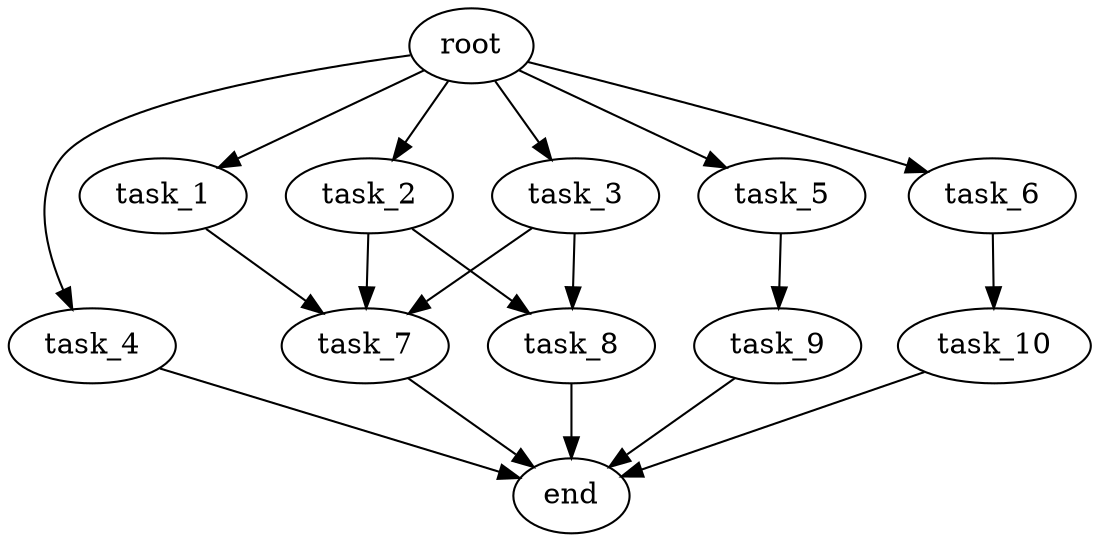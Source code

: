 digraph G {
  root [size="0.000000e+00"];
  task_1 [size="1.336554e+09"];
  task_2 [size="1.532702e+09"];
  task_3 [size="7.477601e+09"];
  task_4 [size="6.057784e+09"];
  task_5 [size="4.159040e+09"];
  task_6 [size="5.492796e+09"];
  task_7 [size="4.708810e+09"];
  task_8 [size="5.375639e+09"];
  task_9 [size="6.641280e+09"];
  task_10 [size="2.184898e+09"];
  end [size="0.000000e+00"];

  root -> task_1 [size="1.000000e-12"];
  root -> task_2 [size="1.000000e-12"];
  root -> task_3 [size="1.000000e-12"];
  root -> task_4 [size="1.000000e-12"];
  root -> task_5 [size="1.000000e-12"];
  root -> task_6 [size="1.000000e-12"];
  task_1 -> task_7 [size="1.569603e+08"];
  task_2 -> task_7 [size="1.569603e+08"];
  task_2 -> task_8 [size="2.687820e+08"];
  task_3 -> task_7 [size="1.569603e+08"];
  task_3 -> task_8 [size="2.687820e+08"];
  task_4 -> end [size="1.000000e-12"];
  task_5 -> task_9 [size="6.641280e+08"];
  task_6 -> task_10 [size="2.184898e+08"];
  task_7 -> end [size="1.000000e-12"];
  task_8 -> end [size="1.000000e-12"];
  task_9 -> end [size="1.000000e-12"];
  task_10 -> end [size="1.000000e-12"];
}

